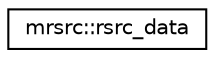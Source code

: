 digraph "Graphical Class Hierarchy"
{
  edge [fontname="Helvetica",fontsize="10",labelfontname="Helvetica",labelfontsize="10"];
  node [fontname="Helvetica",fontsize="10",shape=record];
  rankdir="LR";
  Node0 [label="mrsrc::rsrc_data",height=0.2,width=0.4,color="black", fillcolor="white", style="filled",URL="$classmrsrc_1_1rsrc__data.html"];
}

